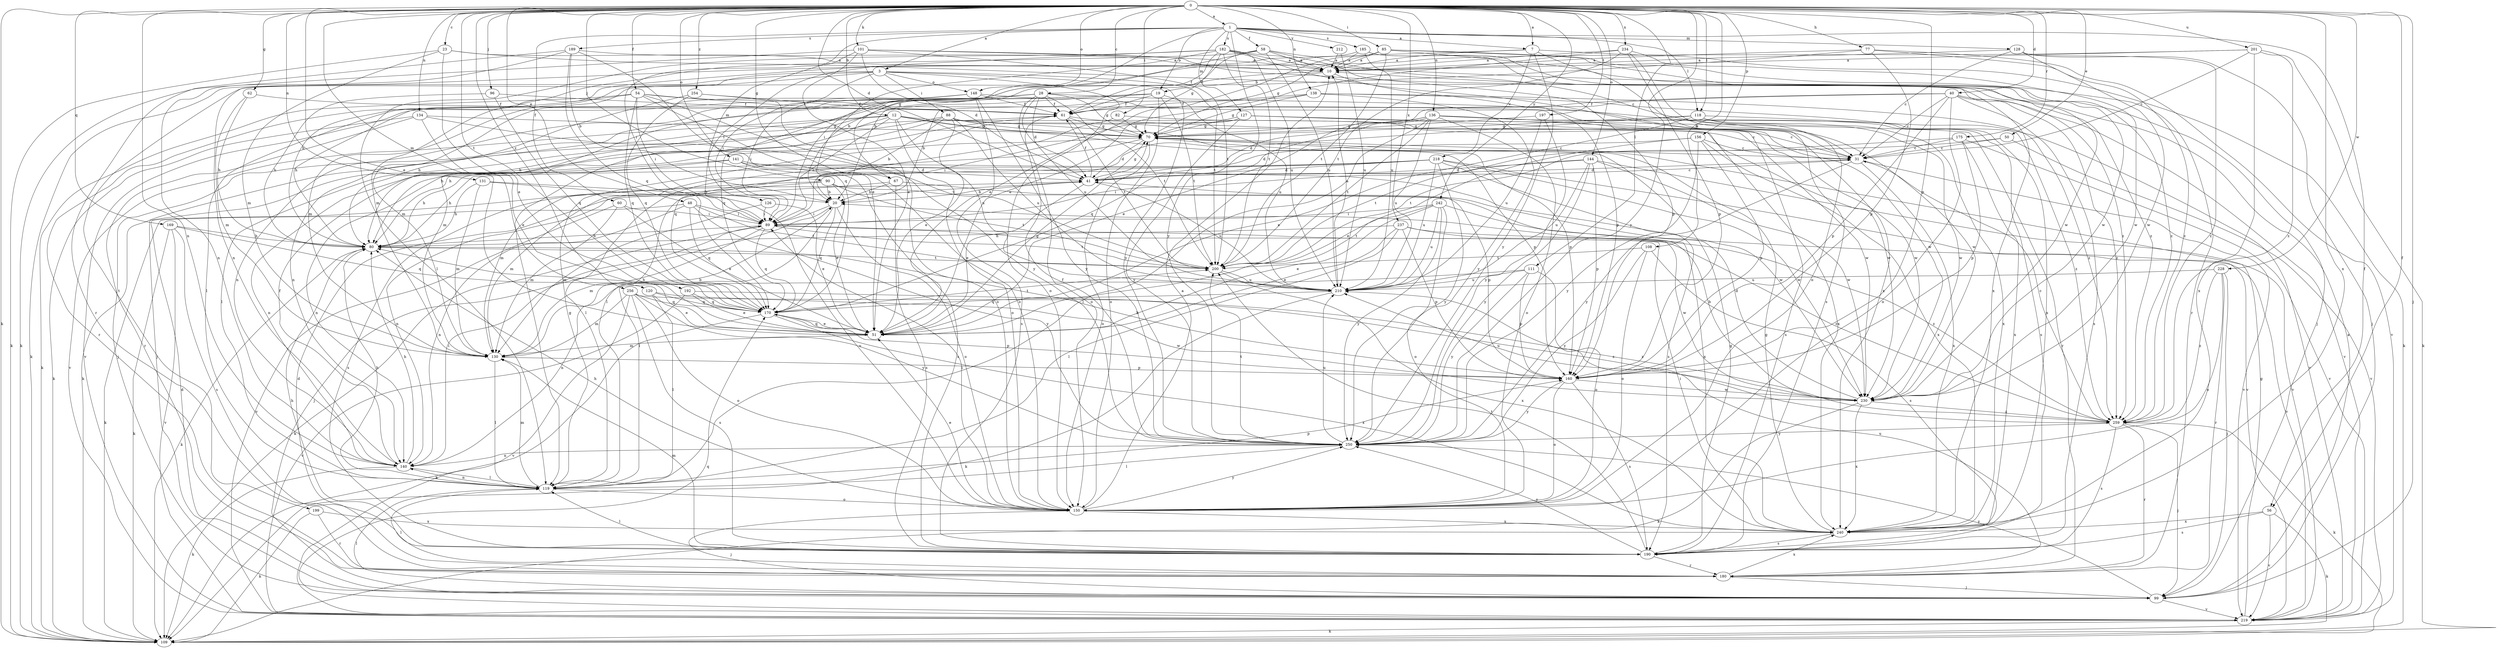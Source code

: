 strict digraph  {
0;
1;
3;
7;
10;
12;
19;
20;
23;
28;
31;
40;
41;
48;
50;
51;
54;
56;
58;
60;
61;
62;
67;
70;
77;
80;
82;
85;
88;
89;
90;
96;
99;
101;
108;
109;
111;
118;
119;
120;
126;
127;
128;
130;
131;
134;
136;
138;
140;
141;
144;
148;
150;
156;
160;
169;
170;
175;
180;
182;
185;
189;
190;
192;
197;
199;
200;
201;
210;
212;
218;
219;
228;
230;
234;
237;
240;
242;
250;
254;
256;
259;
0 -> 1  [label=a];
0 -> 3  [label=a];
0 -> 7  [label=a];
0 -> 12  [label=b];
0 -> 23  [label=c];
0 -> 28  [label=c];
0 -> 40  [label=d];
0 -> 41  [label=d];
0 -> 48  [label=e];
0 -> 50  [label=e];
0 -> 51  [label=e];
0 -> 54  [label=f];
0 -> 56  [label=f];
0 -> 62  [label=g];
0 -> 67  [label=g];
0 -> 77  [label=h];
0 -> 82  [label=i];
0 -> 85  [label=i];
0 -> 90  [label=j];
0 -> 96  [label=j];
0 -> 99  [label=j];
0 -> 101  [label=k];
0 -> 108  [label=k];
0 -> 109  [label=k];
0 -> 111  [label=l];
0 -> 118  [label=l];
0 -> 120  [label=m];
0 -> 131  [label=n];
0 -> 134  [label=n];
0 -> 136  [label=n];
0 -> 138  [label=n];
0 -> 140  [label=n];
0 -> 141  [label=o];
0 -> 144  [label=o];
0 -> 148  [label=o];
0 -> 156  [label=p];
0 -> 160  [label=p];
0 -> 169  [label=q];
0 -> 175  [label=r];
0 -> 192  [label=t];
0 -> 197  [label=t];
0 -> 201  [label=u];
0 -> 228  [label=w];
0 -> 234  [label=x];
0 -> 237  [label=x];
0 -> 240  [label=x];
0 -> 242  [label=y];
0 -> 250  [label=y];
0 -> 254  [label=z];
0 -> 256  [label=z];
1 -> 7  [label=a];
1 -> 19  [label=b];
1 -> 56  [label=f];
1 -> 58  [label=f];
1 -> 60  [label=f];
1 -> 67  [label=g];
1 -> 118  [label=l];
1 -> 126  [label=m];
1 -> 127  [label=m];
1 -> 128  [label=m];
1 -> 182  [label=s];
1 -> 185  [label=s];
1 -> 189  [label=s];
1 -> 212  [label=v];
1 -> 250  [label=y];
3 -> 88  [label=i];
3 -> 89  [label=i];
3 -> 109  [label=k];
3 -> 130  [label=m];
3 -> 148  [label=o];
3 -> 150  [label=o];
3 -> 199  [label=t];
3 -> 200  [label=t];
3 -> 250  [label=y];
7 -> 10  [label=a];
7 -> 80  [label=h];
7 -> 109  [label=k];
7 -> 190  [label=s];
7 -> 218  [label=v];
7 -> 250  [label=y];
10 -> 19  [label=b];
10 -> 130  [label=m];
10 -> 160  [label=p];
12 -> 31  [label=c];
12 -> 70  [label=g];
12 -> 80  [label=h];
12 -> 89  [label=i];
12 -> 99  [label=j];
12 -> 150  [label=o];
12 -> 160  [label=p];
12 -> 210  [label=u];
12 -> 219  [label=v];
19 -> 61  [label=f];
19 -> 80  [label=h];
19 -> 119  [label=l];
19 -> 140  [label=n];
19 -> 150  [label=o];
19 -> 200  [label=t];
19 -> 210  [label=u];
20 -> 89  [label=i];
20 -> 99  [label=j];
20 -> 119  [label=l];
20 -> 150  [label=o];
20 -> 170  [label=q];
23 -> 10  [label=a];
23 -> 51  [label=e];
23 -> 109  [label=k];
23 -> 130  [label=m];
23 -> 259  [label=z];
28 -> 31  [label=c];
28 -> 41  [label=d];
28 -> 61  [label=f];
28 -> 70  [label=g];
28 -> 130  [label=m];
28 -> 140  [label=n];
28 -> 150  [label=o];
28 -> 170  [label=q];
28 -> 200  [label=t];
28 -> 210  [label=u];
28 -> 219  [label=v];
31 -> 41  [label=d];
31 -> 219  [label=v];
31 -> 240  [label=x];
31 -> 250  [label=y];
40 -> 31  [label=c];
40 -> 51  [label=e];
40 -> 61  [label=f];
40 -> 150  [label=o];
40 -> 160  [label=p];
40 -> 190  [label=s];
40 -> 219  [label=v];
40 -> 259  [label=z];
41 -> 20  [label=b];
41 -> 31  [label=c];
41 -> 51  [label=e];
41 -> 61  [label=f];
41 -> 70  [label=g];
41 -> 210  [label=u];
48 -> 89  [label=i];
48 -> 109  [label=k];
48 -> 140  [label=n];
48 -> 170  [label=q];
48 -> 200  [label=t];
48 -> 250  [label=y];
50 -> 31  [label=c];
50 -> 200  [label=t];
50 -> 219  [label=v];
51 -> 70  [label=g];
51 -> 130  [label=m];
51 -> 170  [label=q];
54 -> 61  [label=f];
54 -> 80  [label=h];
54 -> 89  [label=i];
54 -> 109  [label=k];
54 -> 150  [label=o];
54 -> 170  [label=q];
54 -> 230  [label=w];
54 -> 250  [label=y];
56 -> 109  [label=k];
56 -> 190  [label=s];
56 -> 219  [label=v];
56 -> 240  [label=x];
58 -> 10  [label=a];
58 -> 20  [label=b];
58 -> 31  [label=c];
58 -> 61  [label=f];
58 -> 130  [label=m];
58 -> 160  [label=p];
58 -> 210  [label=u];
60 -> 51  [label=e];
60 -> 89  [label=i];
60 -> 130  [label=m];
60 -> 219  [label=v];
61 -> 70  [label=g];
61 -> 109  [label=k];
61 -> 200  [label=t];
61 -> 240  [label=x];
62 -> 61  [label=f];
62 -> 80  [label=h];
62 -> 130  [label=m];
67 -> 20  [label=b];
67 -> 140  [label=n];
67 -> 160  [label=p];
67 -> 190  [label=s];
70 -> 31  [label=c];
70 -> 41  [label=d];
70 -> 119  [label=l];
70 -> 150  [label=o];
77 -> 10  [label=a];
77 -> 20  [label=b];
77 -> 160  [label=p];
77 -> 219  [label=v];
77 -> 259  [label=z];
80 -> 109  [label=k];
80 -> 200  [label=t];
82 -> 70  [label=g];
82 -> 170  [label=q];
82 -> 230  [label=w];
85 -> 10  [label=a];
85 -> 51  [label=e];
85 -> 70  [label=g];
85 -> 180  [label=r];
85 -> 200  [label=t];
85 -> 230  [label=w];
85 -> 259  [label=z];
88 -> 20  [label=b];
88 -> 51  [label=e];
88 -> 70  [label=g];
88 -> 99  [label=j];
88 -> 119  [label=l];
88 -> 160  [label=p];
88 -> 210  [label=u];
88 -> 230  [label=w];
89 -> 80  [label=h];
89 -> 109  [label=k];
89 -> 130  [label=m];
89 -> 170  [label=q];
89 -> 200  [label=t];
89 -> 259  [label=z];
90 -> 20  [label=b];
90 -> 51  [label=e];
90 -> 130  [label=m];
90 -> 190  [label=s];
90 -> 200  [label=t];
90 -> 240  [label=x];
96 -> 61  [label=f];
96 -> 80  [label=h];
96 -> 170  [label=q];
99 -> 10  [label=a];
99 -> 41  [label=d];
99 -> 119  [label=l];
99 -> 219  [label=v];
99 -> 250  [label=y];
101 -> 10  [label=a];
101 -> 41  [label=d];
101 -> 51  [label=e];
101 -> 89  [label=i];
101 -> 109  [label=k];
101 -> 200  [label=t];
101 -> 259  [label=z];
108 -> 150  [label=o];
108 -> 190  [label=s];
108 -> 200  [label=t];
108 -> 250  [label=y];
111 -> 140  [label=n];
111 -> 150  [label=o];
111 -> 160  [label=p];
111 -> 210  [label=u];
111 -> 250  [label=y];
118 -> 51  [label=e];
118 -> 70  [label=g];
118 -> 119  [label=l];
118 -> 219  [label=v];
118 -> 230  [label=w];
118 -> 240  [label=x];
119 -> 70  [label=g];
119 -> 80  [label=h];
119 -> 130  [label=m];
119 -> 140  [label=n];
119 -> 150  [label=o];
119 -> 160  [label=p];
120 -> 51  [label=e];
120 -> 119  [label=l];
120 -> 170  [label=q];
120 -> 230  [label=w];
126 -> 51  [label=e];
126 -> 89  [label=i];
126 -> 130  [label=m];
127 -> 31  [label=c];
127 -> 70  [label=g];
127 -> 80  [label=h];
127 -> 89  [label=i];
127 -> 180  [label=r];
127 -> 190  [label=s];
127 -> 250  [label=y];
128 -> 10  [label=a];
128 -> 31  [label=c];
128 -> 99  [label=j];
128 -> 230  [label=w];
128 -> 259  [label=z];
130 -> 20  [label=b];
130 -> 119  [label=l];
130 -> 160  [label=p];
131 -> 20  [label=b];
131 -> 80  [label=h];
131 -> 130  [label=m];
131 -> 150  [label=o];
134 -> 51  [label=e];
134 -> 70  [label=g];
134 -> 109  [label=k];
134 -> 180  [label=r];
134 -> 200  [label=t];
136 -> 41  [label=d];
136 -> 70  [label=g];
136 -> 119  [label=l];
136 -> 150  [label=o];
136 -> 170  [label=q];
136 -> 190  [label=s];
136 -> 200  [label=t];
136 -> 210  [label=u];
136 -> 230  [label=w];
136 -> 259  [label=z];
138 -> 20  [label=b];
138 -> 61  [label=f];
138 -> 70  [label=g];
138 -> 240  [label=x];
138 -> 250  [label=y];
138 -> 259  [label=z];
140 -> 61  [label=f];
140 -> 80  [label=h];
140 -> 89  [label=i];
140 -> 109  [label=k];
140 -> 119  [label=l];
141 -> 41  [label=d];
141 -> 80  [label=h];
141 -> 140  [label=n];
141 -> 190  [label=s];
141 -> 230  [label=w];
144 -> 41  [label=d];
144 -> 89  [label=i];
144 -> 160  [label=p];
144 -> 210  [label=u];
144 -> 219  [label=v];
144 -> 230  [label=w];
144 -> 250  [label=y];
148 -> 61  [label=f];
148 -> 89  [label=i];
148 -> 119  [label=l];
148 -> 180  [label=r];
148 -> 190  [label=s];
148 -> 230  [label=w];
148 -> 250  [label=y];
150 -> 10  [label=a];
150 -> 51  [label=e];
150 -> 80  [label=h];
150 -> 89  [label=i];
150 -> 99  [label=j];
150 -> 240  [label=x];
150 -> 250  [label=y];
156 -> 31  [label=c];
156 -> 41  [label=d];
156 -> 51  [label=e];
156 -> 160  [label=p];
156 -> 240  [label=x];
156 -> 250  [label=y];
160 -> 80  [label=h];
160 -> 150  [label=o];
160 -> 190  [label=s];
160 -> 230  [label=w];
160 -> 250  [label=y];
169 -> 80  [label=h];
169 -> 109  [label=k];
169 -> 170  [label=q];
169 -> 190  [label=s];
169 -> 219  [label=v];
170 -> 51  [label=e];
170 -> 80  [label=h];
170 -> 109  [label=k];
170 -> 160  [label=p];
170 -> 200  [label=t];
170 -> 240  [label=x];
175 -> 31  [label=c];
175 -> 160  [label=p];
175 -> 200  [label=t];
175 -> 219  [label=v];
175 -> 240  [label=x];
180 -> 41  [label=d];
180 -> 99  [label=j];
180 -> 119  [label=l];
180 -> 210  [label=u];
180 -> 240  [label=x];
182 -> 10  [label=a];
182 -> 61  [label=f];
182 -> 70  [label=g];
182 -> 89  [label=i];
182 -> 99  [label=j];
182 -> 119  [label=l];
182 -> 170  [label=q];
182 -> 200  [label=t];
182 -> 210  [label=u];
182 -> 240  [label=x];
185 -> 10  [label=a];
185 -> 89  [label=i];
185 -> 210  [label=u];
185 -> 230  [label=w];
185 -> 240  [label=x];
189 -> 10  [label=a];
189 -> 20  [label=b];
189 -> 51  [label=e];
189 -> 140  [label=n];
189 -> 170  [label=q];
189 -> 180  [label=r];
190 -> 70  [label=g];
190 -> 80  [label=h];
190 -> 119  [label=l];
190 -> 130  [label=m];
190 -> 180  [label=r];
190 -> 200  [label=t];
190 -> 250  [label=y];
192 -> 51  [label=e];
192 -> 170  [label=q];
192 -> 219  [label=v];
192 -> 259  [label=z];
197 -> 70  [label=g];
197 -> 210  [label=u];
197 -> 250  [label=y];
199 -> 109  [label=k];
199 -> 180  [label=r];
199 -> 240  [label=x];
200 -> 210  [label=u];
200 -> 240  [label=x];
201 -> 10  [label=a];
201 -> 31  [label=c];
201 -> 109  [label=k];
201 -> 140  [label=n];
201 -> 240  [label=x];
201 -> 259  [label=z];
210 -> 10  [label=a];
210 -> 109  [label=k];
210 -> 170  [label=q];
212 -> 10  [label=a];
212 -> 210  [label=u];
218 -> 41  [label=d];
218 -> 80  [label=h];
218 -> 130  [label=m];
218 -> 140  [label=n];
218 -> 190  [label=s];
218 -> 210  [label=u];
218 -> 219  [label=v];
218 -> 230  [label=w];
218 -> 250  [label=y];
219 -> 70  [label=g];
219 -> 109  [label=k];
219 -> 170  [label=q];
228 -> 99  [label=j];
228 -> 150  [label=o];
228 -> 180  [label=r];
228 -> 210  [label=u];
228 -> 259  [label=z];
230 -> 20  [label=b];
230 -> 41  [label=d];
230 -> 109  [label=k];
230 -> 210  [label=u];
230 -> 240  [label=x];
230 -> 259  [label=z];
234 -> 10  [label=a];
234 -> 51  [label=e];
234 -> 150  [label=o];
234 -> 160  [label=p];
234 -> 200  [label=t];
234 -> 230  [label=w];
237 -> 51  [label=e];
237 -> 80  [label=h];
237 -> 119  [label=l];
237 -> 160  [label=p];
237 -> 230  [label=w];
237 -> 259  [label=z];
240 -> 70  [label=g];
240 -> 89  [label=i];
240 -> 190  [label=s];
242 -> 51  [label=e];
242 -> 89  [label=i];
242 -> 150  [label=o];
242 -> 200  [label=t];
242 -> 210  [label=u];
242 -> 219  [label=v];
242 -> 250  [label=y];
250 -> 61  [label=f];
250 -> 119  [label=l];
250 -> 140  [label=n];
250 -> 200  [label=t];
250 -> 210  [label=u];
254 -> 61  [label=f];
254 -> 80  [label=h];
254 -> 150  [label=o];
254 -> 170  [label=q];
256 -> 130  [label=m];
256 -> 150  [label=o];
256 -> 170  [label=q];
256 -> 190  [label=s];
256 -> 219  [label=v];
256 -> 250  [label=y];
256 -> 259  [label=z];
259 -> 31  [label=c];
259 -> 99  [label=j];
259 -> 109  [label=k];
259 -> 180  [label=r];
259 -> 190  [label=s];
259 -> 250  [label=y];
}
